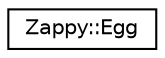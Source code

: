 digraph "Graphical Class Hierarchy"
{
 // LATEX_PDF_SIZE
  edge [fontname="Helvetica",fontsize="10",labelfontname="Helvetica",labelfontsize="10"];
  node [fontname="Helvetica",fontsize="10",shape=record];
  rankdir="LR";
  Node0 [label="Zappy::Egg",height=0.2,width=0.4,color="black", fillcolor="white", style="filled",URL="$structZappy_1_1Egg.html",tooltip=" "];
}
